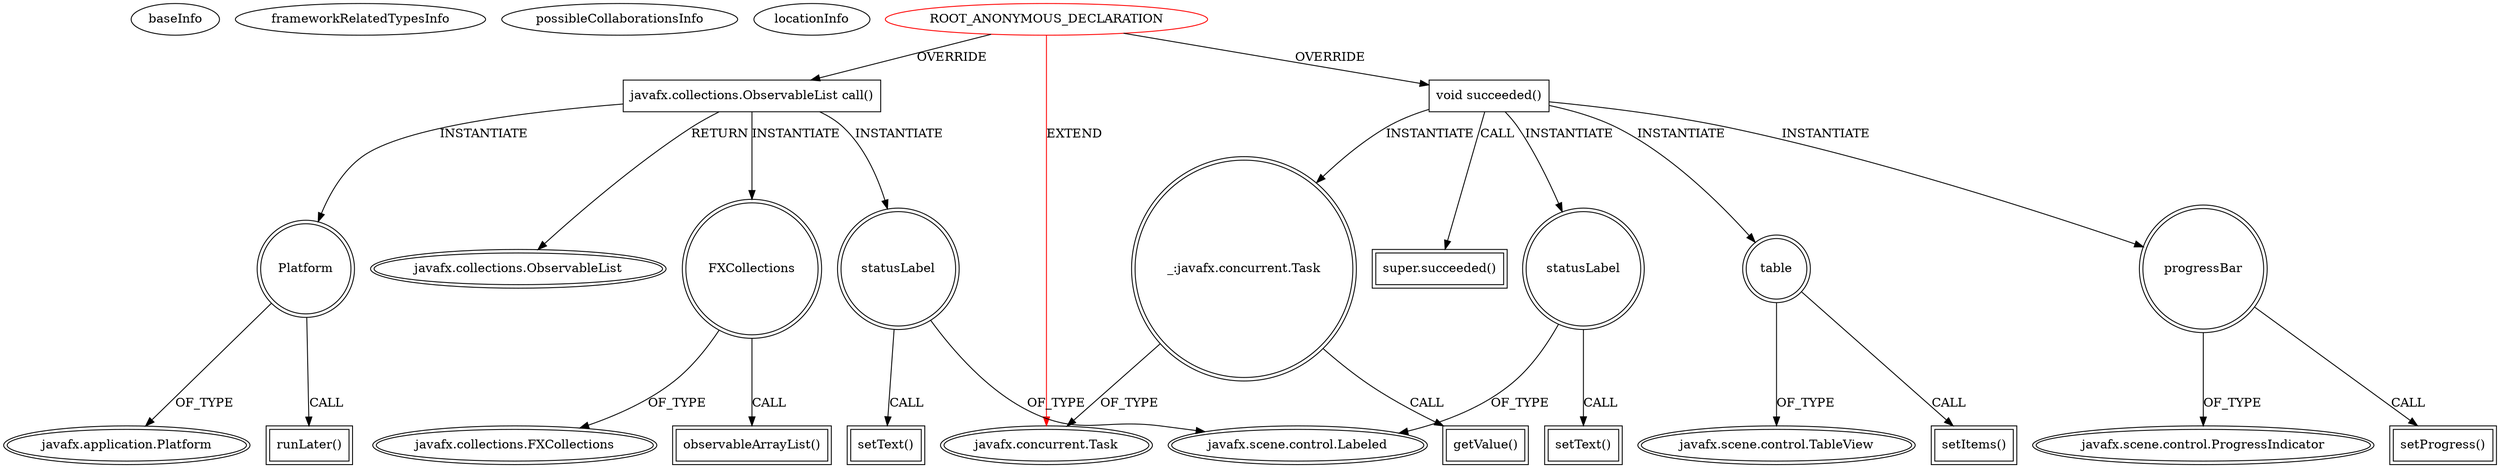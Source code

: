 digraph {
baseInfo[graphId=3426,category="extension_graph",isAnonymous=true,possibleRelation=false]
frameworkRelatedTypesInfo[0="javafx.concurrent.Task"]
possibleCollaborationsInfo[]
locationInfo[projectName="kaizawa-esximonitor",filePath="/kaizawa-esximonitor/esximonitor-master/src/com/cafeform/esxi/esximonitor/EsxiMonitorViewController.java",contextSignature="void updateVmListPanel()",graphId="3426"]
0[label="ROOT_ANONYMOUS_DECLARATION",vertexType="ROOT_ANONYMOUS_DECLARATION",isFrameworkType=false,color=red]
1[label="javafx.concurrent.Task",vertexType="FRAMEWORK_CLASS_TYPE",isFrameworkType=true,peripheries=2]
2[label="javafx.collections.ObservableList call()",vertexType="OVERRIDING_METHOD_DECLARATION",isFrameworkType=false,shape=box]
3[label="javafx.collections.ObservableList",vertexType="FRAMEWORK_INTERFACE_TYPE",isFrameworkType=true,peripheries=2]
4[label="FXCollections",vertexType="VARIABLE_EXPRESION",isFrameworkType=true,peripheries=2,shape=circle]
6[label="javafx.collections.FXCollections",vertexType="FRAMEWORK_CLASS_TYPE",isFrameworkType=true,peripheries=2]
5[label="observableArrayList()",vertexType="INSIDE_CALL",isFrameworkType=true,peripheries=2,shape=box]
7[label="Platform",vertexType="VARIABLE_EXPRESION",isFrameworkType=true,peripheries=2,shape=circle]
9[label="javafx.application.Platform",vertexType="FRAMEWORK_CLASS_TYPE",isFrameworkType=true,peripheries=2]
8[label="runLater()",vertexType="INSIDE_CALL",isFrameworkType=true,peripheries=2,shape=box]
10[label="statusLabel",vertexType="VARIABLE_EXPRESION",isFrameworkType=true,peripheries=2,shape=circle]
12[label="javafx.scene.control.Labeled",vertexType="FRAMEWORK_CLASS_TYPE",isFrameworkType=true,peripheries=2]
11[label="setText()",vertexType="INSIDE_CALL",isFrameworkType=true,peripheries=2,shape=box]
13[label="void succeeded()",vertexType="OVERRIDING_METHOD_DECLARATION",isFrameworkType=false,shape=box]
14[label="super.succeeded()",vertexType="SUPER_CALL",isFrameworkType=true,peripheries=2,shape=box]
15[label="_:javafx.concurrent.Task",vertexType="VARIABLE_EXPRESION",isFrameworkType=true,peripheries=2,shape=circle]
16[label="getValue()",vertexType="INSIDE_CALL",isFrameworkType=true,peripheries=2,shape=box]
18[label="table",vertexType="VARIABLE_EXPRESION",isFrameworkType=true,peripheries=2,shape=circle]
20[label="javafx.scene.control.TableView",vertexType="FRAMEWORK_CLASS_TYPE",isFrameworkType=true,peripheries=2]
19[label="setItems()",vertexType="INSIDE_CALL",isFrameworkType=true,peripheries=2,shape=box]
21[label="statusLabel",vertexType="VARIABLE_EXPRESION",isFrameworkType=true,peripheries=2,shape=circle]
22[label="setText()",vertexType="INSIDE_CALL",isFrameworkType=true,peripheries=2,shape=box]
24[label="progressBar",vertexType="VARIABLE_EXPRESION",isFrameworkType=true,peripheries=2,shape=circle]
26[label="javafx.scene.control.ProgressIndicator",vertexType="FRAMEWORK_CLASS_TYPE",isFrameworkType=true,peripheries=2]
25[label="setProgress()",vertexType="INSIDE_CALL",isFrameworkType=true,peripheries=2,shape=box]
0->1[label="EXTEND",color=red]
0->2[label="OVERRIDE"]
2->3[label="RETURN"]
2->4[label="INSTANTIATE"]
4->6[label="OF_TYPE"]
4->5[label="CALL"]
2->7[label="INSTANTIATE"]
7->9[label="OF_TYPE"]
7->8[label="CALL"]
2->10[label="INSTANTIATE"]
10->12[label="OF_TYPE"]
10->11[label="CALL"]
0->13[label="OVERRIDE"]
13->14[label="CALL"]
13->15[label="INSTANTIATE"]
15->1[label="OF_TYPE"]
15->16[label="CALL"]
13->18[label="INSTANTIATE"]
18->20[label="OF_TYPE"]
18->19[label="CALL"]
13->21[label="INSTANTIATE"]
21->12[label="OF_TYPE"]
21->22[label="CALL"]
13->24[label="INSTANTIATE"]
24->26[label="OF_TYPE"]
24->25[label="CALL"]
}
